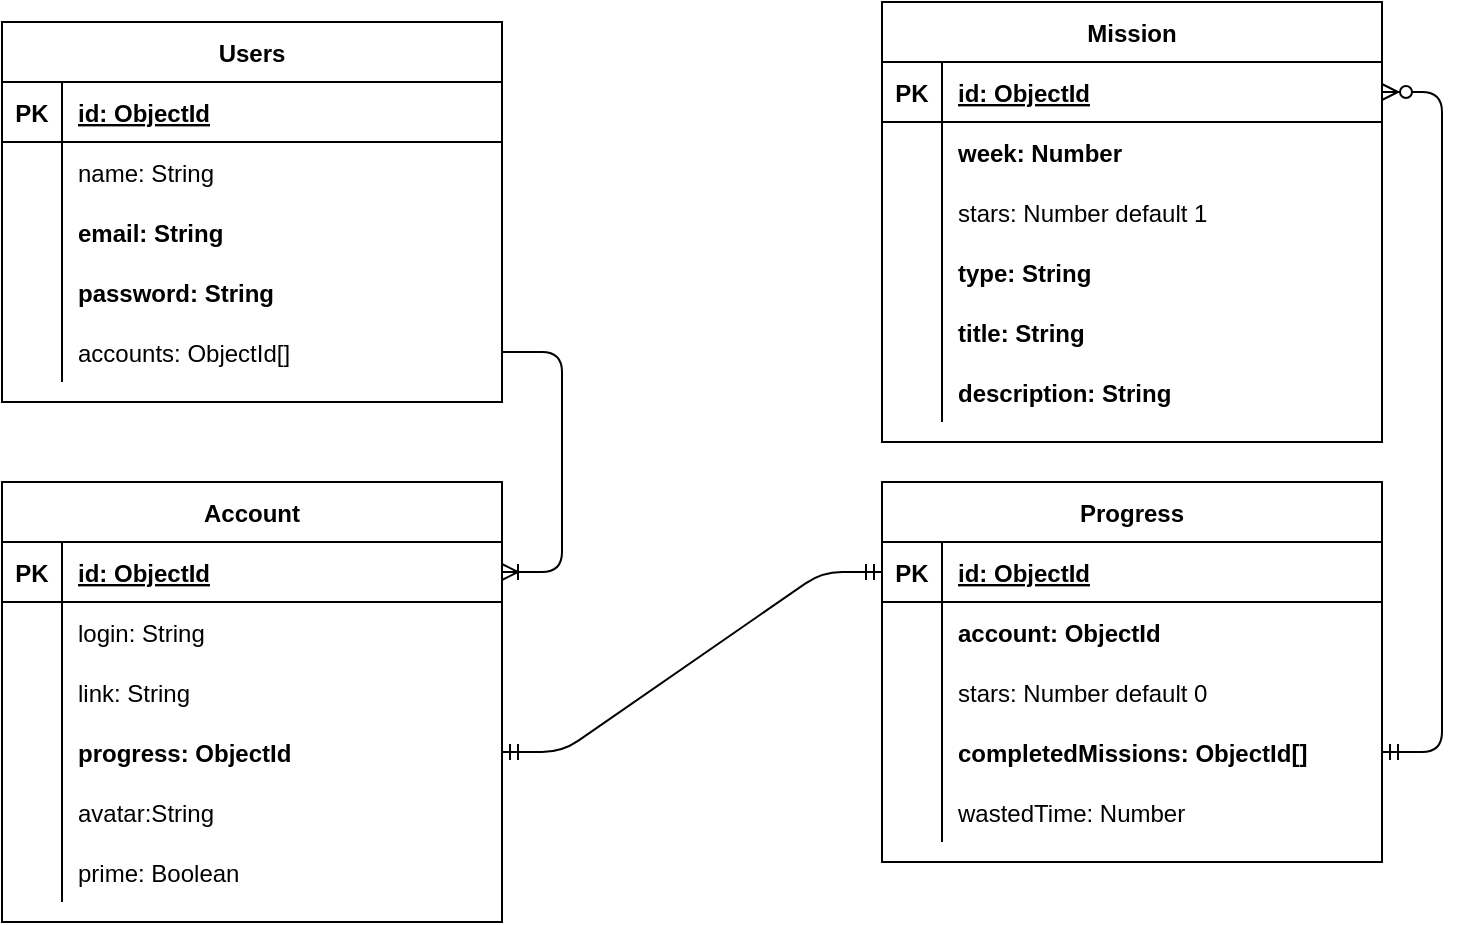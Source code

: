 <mxfile version="14.5.1" type="device"><diagram id="R2lEEEUBdFMjLlhIrx00" name="Page-1"><mxGraphModel dx="1038" dy="588" grid="1" gridSize="10" guides="1" tooltips="1" connect="1" arrows="1" fold="1" page="1" pageScale="1" pageWidth="850" pageHeight="1100" math="0" shadow="0" extFonts="Permanent Marker^https://fonts.googleapis.com/css?family=Permanent+Marker"><root><mxCell id="0"/><mxCell id="1" parent="0"/><mxCell id="2nVReTgH--5swr2ddZFo-4" value="Users" style="shape=table;startSize=30;container=1;collapsible=1;childLayout=tableLayout;fixedRows=1;rowLines=0;fontStyle=1;align=center;resizeLast=1;" vertex="1" parent="1"><mxGeometry x="40" y="90" width="250" height="190" as="geometry"/></mxCell><mxCell id="2nVReTgH--5swr2ddZFo-5" value="" style="shape=partialRectangle;collapsible=0;dropTarget=0;pointerEvents=0;fillColor=none;points=[[0,0.5],[1,0.5]];portConstraint=eastwest;top=0;left=0;right=0;bottom=1;" vertex="1" parent="2nVReTgH--5swr2ddZFo-4"><mxGeometry y="30" width="250" height="30" as="geometry"/></mxCell><mxCell id="2nVReTgH--5swr2ddZFo-6" value="PK" style="shape=partialRectangle;overflow=hidden;connectable=0;fillColor=none;top=0;left=0;bottom=0;right=0;fontStyle=1;" vertex="1" parent="2nVReTgH--5swr2ddZFo-5"><mxGeometry width="30" height="30" as="geometry"/></mxCell><mxCell id="2nVReTgH--5swr2ddZFo-7" value="id: ObjectId" style="shape=partialRectangle;overflow=hidden;connectable=0;fillColor=none;top=0;left=0;bottom=0;right=0;align=left;spacingLeft=6;fontStyle=5;" vertex="1" parent="2nVReTgH--5swr2ddZFo-5"><mxGeometry x="30" width="220" height="30" as="geometry"/></mxCell><mxCell id="2nVReTgH--5swr2ddZFo-8" value="" style="shape=partialRectangle;collapsible=0;dropTarget=0;pointerEvents=0;fillColor=none;points=[[0,0.5],[1,0.5]];portConstraint=eastwest;top=0;left=0;right=0;bottom=0;" vertex="1" parent="2nVReTgH--5swr2ddZFo-4"><mxGeometry y="60" width="250" height="30" as="geometry"/></mxCell><mxCell id="2nVReTgH--5swr2ddZFo-9" value="" style="shape=partialRectangle;overflow=hidden;connectable=0;fillColor=none;top=0;left=0;bottom=0;right=0;" vertex="1" parent="2nVReTgH--5swr2ddZFo-8"><mxGeometry width="30" height="30" as="geometry"/></mxCell><mxCell id="2nVReTgH--5swr2ddZFo-10" value="name: String" style="shape=partialRectangle;overflow=hidden;connectable=0;fillColor=none;top=0;left=0;bottom=0;right=0;align=left;spacingLeft=6;" vertex="1" parent="2nVReTgH--5swr2ddZFo-8"><mxGeometry x="30" width="220" height="30" as="geometry"/></mxCell><mxCell id="2nVReTgH--5swr2ddZFo-11" value="" style="shape=partialRectangle;collapsible=0;dropTarget=0;pointerEvents=0;fillColor=none;points=[[0,0.5],[1,0.5]];portConstraint=eastwest;top=0;left=0;right=0;bottom=0;" vertex="1" parent="2nVReTgH--5swr2ddZFo-4"><mxGeometry y="90" width="250" height="30" as="geometry"/></mxCell><mxCell id="2nVReTgH--5swr2ddZFo-12" value="" style="shape=partialRectangle;overflow=hidden;connectable=0;fillColor=none;top=0;left=0;bottom=0;right=0;" vertex="1" parent="2nVReTgH--5swr2ddZFo-11"><mxGeometry width="30" height="30" as="geometry"/></mxCell><mxCell id="2nVReTgH--5swr2ddZFo-13" value="email: String" style="shape=partialRectangle;overflow=hidden;connectable=0;fillColor=none;top=0;left=0;bottom=0;right=0;align=left;spacingLeft=6;fontStyle=1" vertex="1" parent="2nVReTgH--5swr2ddZFo-11"><mxGeometry x="30" width="220" height="30" as="geometry"/></mxCell><mxCell id="2nVReTgH--5swr2ddZFo-14" value="" style="shape=partialRectangle;collapsible=0;dropTarget=0;pointerEvents=0;fillColor=none;points=[[0,0.5],[1,0.5]];portConstraint=eastwest;top=0;left=0;right=0;bottom=0;" vertex="1" parent="2nVReTgH--5swr2ddZFo-4"><mxGeometry y="120" width="250" height="30" as="geometry"/></mxCell><mxCell id="2nVReTgH--5swr2ddZFo-15" value="" style="shape=partialRectangle;overflow=hidden;connectable=0;fillColor=none;top=0;left=0;bottom=0;right=0;" vertex="1" parent="2nVReTgH--5swr2ddZFo-14"><mxGeometry width="30" height="30" as="geometry"/></mxCell><mxCell id="2nVReTgH--5swr2ddZFo-16" value="password: String" style="shape=partialRectangle;overflow=hidden;connectable=0;fillColor=none;top=0;left=0;bottom=0;right=0;align=left;spacingLeft=6;fontStyle=1" vertex="1" parent="2nVReTgH--5swr2ddZFo-14"><mxGeometry x="30" width="220" height="30" as="geometry"/></mxCell><mxCell id="2nVReTgH--5swr2ddZFo-17" value="" style="shape=partialRectangle;collapsible=0;dropTarget=0;pointerEvents=0;fillColor=none;points=[[0,0.5],[1,0.5]];portConstraint=eastwest;top=0;left=0;right=0;bottom=0;" vertex="1" parent="2nVReTgH--5swr2ddZFo-4"><mxGeometry y="150" width="250" height="30" as="geometry"/></mxCell><mxCell id="2nVReTgH--5swr2ddZFo-18" value="" style="shape=partialRectangle;overflow=hidden;connectable=0;fillColor=none;top=0;left=0;bottom=0;right=0;" vertex="1" parent="2nVReTgH--5swr2ddZFo-17"><mxGeometry width="30" height="30" as="geometry"/></mxCell><mxCell id="2nVReTgH--5swr2ddZFo-19" value="accounts: ObjectId[]" style="shape=partialRectangle;overflow=hidden;connectable=0;fillColor=none;top=0;left=0;bottom=0;right=0;align=left;spacingLeft=6;fontStyle=0" vertex="1" parent="2nVReTgH--5swr2ddZFo-17"><mxGeometry x="30" width="220" height="30" as="geometry"/></mxCell><mxCell id="2nVReTgH--5swr2ddZFo-20" value="Account" style="shape=table;startSize=30;container=1;collapsible=1;childLayout=tableLayout;fixedRows=1;rowLines=0;fontStyle=1;align=center;resizeLast=1;" vertex="1" parent="1"><mxGeometry x="40" y="320" width="250" height="220" as="geometry"/></mxCell><mxCell id="2nVReTgH--5swr2ddZFo-21" value="" style="shape=partialRectangle;collapsible=0;dropTarget=0;pointerEvents=0;fillColor=none;points=[[0,0.5],[1,0.5]];portConstraint=eastwest;top=0;left=0;right=0;bottom=1;" vertex="1" parent="2nVReTgH--5swr2ddZFo-20"><mxGeometry y="30" width="250" height="30" as="geometry"/></mxCell><mxCell id="2nVReTgH--5swr2ddZFo-22" value="PK" style="shape=partialRectangle;overflow=hidden;connectable=0;fillColor=none;top=0;left=0;bottom=0;right=0;fontStyle=1;" vertex="1" parent="2nVReTgH--5swr2ddZFo-21"><mxGeometry width="30" height="30" as="geometry"/></mxCell><mxCell id="2nVReTgH--5swr2ddZFo-23" value="id: ObjectId" style="shape=partialRectangle;overflow=hidden;connectable=0;fillColor=none;top=0;left=0;bottom=0;right=0;align=left;spacingLeft=6;fontStyle=5;" vertex="1" parent="2nVReTgH--5swr2ddZFo-21"><mxGeometry x="30" width="220" height="30" as="geometry"/></mxCell><mxCell id="2nVReTgH--5swr2ddZFo-24" value="" style="shape=partialRectangle;collapsible=0;dropTarget=0;pointerEvents=0;fillColor=none;points=[[0,0.5],[1,0.5]];portConstraint=eastwest;top=0;left=0;right=0;bottom=0;" vertex="1" parent="2nVReTgH--5swr2ddZFo-20"><mxGeometry y="60" width="250" height="30" as="geometry"/></mxCell><mxCell id="2nVReTgH--5swr2ddZFo-25" value="" style="shape=partialRectangle;overflow=hidden;connectable=0;fillColor=none;top=0;left=0;bottom=0;right=0;" vertex="1" parent="2nVReTgH--5swr2ddZFo-24"><mxGeometry width="30" height="30" as="geometry"/></mxCell><mxCell id="2nVReTgH--5swr2ddZFo-26" value="login: String" style="shape=partialRectangle;overflow=hidden;connectable=0;fillColor=none;top=0;left=0;bottom=0;right=0;align=left;spacingLeft=6;" vertex="1" parent="2nVReTgH--5swr2ddZFo-24"><mxGeometry x="30" width="220" height="30" as="geometry"/></mxCell><mxCell id="2nVReTgH--5swr2ddZFo-27" value="" style="shape=partialRectangle;collapsible=0;dropTarget=0;pointerEvents=0;fillColor=none;points=[[0,0.5],[1,0.5]];portConstraint=eastwest;top=0;left=0;right=0;bottom=0;" vertex="1" parent="2nVReTgH--5swr2ddZFo-20"><mxGeometry y="90" width="250" height="30" as="geometry"/></mxCell><mxCell id="2nVReTgH--5swr2ddZFo-28" value="" style="shape=partialRectangle;overflow=hidden;connectable=0;fillColor=none;top=0;left=0;bottom=0;right=0;" vertex="1" parent="2nVReTgH--5swr2ddZFo-27"><mxGeometry width="30" height="30" as="geometry"/></mxCell><mxCell id="2nVReTgH--5swr2ddZFo-29" value="link: String" style="shape=partialRectangle;overflow=hidden;connectable=0;fillColor=none;top=0;left=0;bottom=0;right=0;align=left;spacingLeft=6;fontStyle=0" vertex="1" parent="2nVReTgH--5swr2ddZFo-27"><mxGeometry x="30" width="220" height="30" as="geometry"/></mxCell><mxCell id="2nVReTgH--5swr2ddZFo-30" value="" style="shape=partialRectangle;collapsible=0;dropTarget=0;pointerEvents=0;fillColor=none;points=[[0,0.5],[1,0.5]];portConstraint=eastwest;top=0;left=0;right=0;bottom=0;" vertex="1" parent="2nVReTgH--5swr2ddZFo-20"><mxGeometry y="120" width="250" height="30" as="geometry"/></mxCell><mxCell id="2nVReTgH--5swr2ddZFo-31" value="" style="shape=partialRectangle;overflow=hidden;connectable=0;fillColor=none;top=0;left=0;bottom=0;right=0;" vertex="1" parent="2nVReTgH--5swr2ddZFo-30"><mxGeometry width="30" height="30" as="geometry"/></mxCell><mxCell id="2nVReTgH--5swr2ddZFo-32" value="progress: ObjectId" style="shape=partialRectangle;overflow=hidden;connectable=0;fillColor=none;top=0;left=0;bottom=0;right=0;align=left;spacingLeft=6;fontStyle=1" vertex="1" parent="2nVReTgH--5swr2ddZFo-30"><mxGeometry x="30" width="220" height="30" as="geometry"/></mxCell><mxCell id="2nVReTgH--5swr2ddZFo-33" value="" style="shape=partialRectangle;collapsible=0;dropTarget=0;pointerEvents=0;fillColor=none;points=[[0,0.5],[1,0.5]];portConstraint=eastwest;top=0;left=0;right=0;bottom=0;" vertex="1" parent="2nVReTgH--5swr2ddZFo-20"><mxGeometry y="150" width="250" height="30" as="geometry"/></mxCell><mxCell id="2nVReTgH--5swr2ddZFo-34" value="" style="shape=partialRectangle;overflow=hidden;connectable=0;fillColor=none;top=0;left=0;bottom=0;right=0;" vertex="1" parent="2nVReTgH--5swr2ddZFo-33"><mxGeometry width="30" height="30" as="geometry"/></mxCell><mxCell id="2nVReTgH--5swr2ddZFo-35" value="avatar:String" style="shape=partialRectangle;overflow=hidden;connectable=0;fillColor=none;top=0;left=0;bottom=0;right=0;align=left;spacingLeft=6;fontStyle=0" vertex="1" parent="2nVReTgH--5swr2ddZFo-33"><mxGeometry x="30" width="220" height="30" as="geometry"/></mxCell><mxCell id="2nVReTgH--5swr2ddZFo-36" value="" style="shape=partialRectangle;collapsible=0;dropTarget=0;pointerEvents=0;fillColor=none;points=[[0,0.5],[1,0.5]];portConstraint=eastwest;top=0;left=0;right=0;bottom=0;" vertex="1" parent="2nVReTgH--5swr2ddZFo-20"><mxGeometry y="180" width="250" height="30" as="geometry"/></mxCell><mxCell id="2nVReTgH--5swr2ddZFo-37" value="" style="shape=partialRectangle;overflow=hidden;connectable=0;fillColor=none;top=0;left=0;bottom=0;right=0;" vertex="1" parent="2nVReTgH--5swr2ddZFo-36"><mxGeometry width="30" height="30" as="geometry"/></mxCell><mxCell id="2nVReTgH--5swr2ddZFo-38" value="prime: Boolean" style="shape=partialRectangle;overflow=hidden;connectable=0;fillColor=none;top=0;left=0;bottom=0;right=0;align=left;spacingLeft=6;fontStyle=0" vertex="1" parent="2nVReTgH--5swr2ddZFo-36"><mxGeometry x="30" width="220" height="30" as="geometry"/></mxCell><mxCell id="2nVReTgH--5swr2ddZFo-39" value="Progress" style="shape=table;startSize=30;container=1;collapsible=1;childLayout=tableLayout;fixedRows=1;rowLines=0;fontStyle=1;align=center;resizeLast=1;" vertex="1" parent="1"><mxGeometry x="480" y="320" width="250" height="190" as="geometry"/></mxCell><mxCell id="2nVReTgH--5swr2ddZFo-40" value="" style="shape=partialRectangle;collapsible=0;dropTarget=0;pointerEvents=0;fillColor=none;points=[[0,0.5],[1,0.5]];portConstraint=eastwest;top=0;left=0;right=0;bottom=1;" vertex="1" parent="2nVReTgH--5swr2ddZFo-39"><mxGeometry y="30" width="250" height="30" as="geometry"/></mxCell><mxCell id="2nVReTgH--5swr2ddZFo-41" value="PK" style="shape=partialRectangle;overflow=hidden;connectable=0;fillColor=none;top=0;left=0;bottom=0;right=0;fontStyle=1;" vertex="1" parent="2nVReTgH--5swr2ddZFo-40"><mxGeometry width="30" height="30" as="geometry"/></mxCell><mxCell id="2nVReTgH--5swr2ddZFo-42" value="id: ObjectId" style="shape=partialRectangle;overflow=hidden;connectable=0;fillColor=none;top=0;left=0;bottom=0;right=0;align=left;spacingLeft=6;fontStyle=5;" vertex="1" parent="2nVReTgH--5swr2ddZFo-40"><mxGeometry x="30" width="220" height="30" as="geometry"/></mxCell><mxCell id="2nVReTgH--5swr2ddZFo-43" value="" style="shape=partialRectangle;collapsible=0;dropTarget=0;pointerEvents=0;fillColor=none;points=[[0,0.5],[1,0.5]];portConstraint=eastwest;top=0;left=0;right=0;bottom=0;" vertex="1" parent="2nVReTgH--5swr2ddZFo-39"><mxGeometry y="60" width="250" height="30" as="geometry"/></mxCell><mxCell id="2nVReTgH--5swr2ddZFo-44" value="" style="shape=partialRectangle;overflow=hidden;connectable=0;fillColor=none;top=0;left=0;bottom=0;right=0;" vertex="1" parent="2nVReTgH--5swr2ddZFo-43"><mxGeometry width="30" height="30" as="geometry"/></mxCell><mxCell id="2nVReTgH--5swr2ddZFo-45" value="account: ObjectId" style="shape=partialRectangle;overflow=hidden;connectable=0;fillColor=none;top=0;left=0;bottom=0;right=0;align=left;spacingLeft=6;fontStyle=1" vertex="1" parent="2nVReTgH--5swr2ddZFo-43"><mxGeometry x="30" width="220" height="30" as="geometry"/></mxCell><mxCell id="2nVReTgH--5swr2ddZFo-46" value="" style="shape=partialRectangle;collapsible=0;dropTarget=0;pointerEvents=0;fillColor=none;points=[[0,0.5],[1,0.5]];portConstraint=eastwest;top=0;left=0;right=0;bottom=0;" vertex="1" parent="2nVReTgH--5swr2ddZFo-39"><mxGeometry y="90" width="250" height="30" as="geometry"/></mxCell><mxCell id="2nVReTgH--5swr2ddZFo-47" value="" style="shape=partialRectangle;overflow=hidden;connectable=0;fillColor=none;top=0;left=0;bottom=0;right=0;" vertex="1" parent="2nVReTgH--5swr2ddZFo-46"><mxGeometry width="30" height="30" as="geometry"/></mxCell><mxCell id="2nVReTgH--5swr2ddZFo-48" value="stars: Number default 0" style="shape=partialRectangle;overflow=hidden;connectable=0;fillColor=none;top=0;left=0;bottom=0;right=0;align=left;spacingLeft=6;fontStyle=0" vertex="1" parent="2nVReTgH--5swr2ddZFo-46"><mxGeometry x="30" width="220" height="30" as="geometry"/></mxCell><mxCell id="2nVReTgH--5swr2ddZFo-49" value="" style="shape=partialRectangle;collapsible=0;dropTarget=0;pointerEvents=0;fillColor=none;points=[[0,0.5],[1,0.5]];portConstraint=eastwest;top=0;left=0;right=0;bottom=0;" vertex="1" parent="2nVReTgH--5swr2ddZFo-39"><mxGeometry y="120" width="250" height="30" as="geometry"/></mxCell><mxCell id="2nVReTgH--5swr2ddZFo-50" value="" style="shape=partialRectangle;overflow=hidden;connectable=0;fillColor=none;top=0;left=0;bottom=0;right=0;" vertex="1" parent="2nVReTgH--5swr2ddZFo-49"><mxGeometry width="30" height="30" as="geometry"/></mxCell><mxCell id="2nVReTgH--5swr2ddZFo-51" value="completedMissions: ObjectId[]" style="shape=partialRectangle;overflow=hidden;connectable=0;fillColor=none;top=0;left=0;bottom=0;right=0;align=left;spacingLeft=6;fontStyle=1" vertex="1" parent="2nVReTgH--5swr2ddZFo-49"><mxGeometry x="30" width="220" height="30" as="geometry"/></mxCell><mxCell id="2nVReTgH--5swr2ddZFo-52" value="" style="shape=partialRectangle;collapsible=0;dropTarget=0;pointerEvents=0;fillColor=none;points=[[0,0.5],[1,0.5]];portConstraint=eastwest;top=0;left=0;right=0;bottom=0;" vertex="1" parent="2nVReTgH--5swr2ddZFo-39"><mxGeometry y="150" width="250" height="30" as="geometry"/></mxCell><mxCell id="2nVReTgH--5swr2ddZFo-53" value="" style="shape=partialRectangle;overflow=hidden;connectable=0;fillColor=none;top=0;left=0;bottom=0;right=0;" vertex="1" parent="2nVReTgH--5swr2ddZFo-52"><mxGeometry width="30" height="30" as="geometry"/></mxCell><mxCell id="2nVReTgH--5swr2ddZFo-54" value="wastedTime: Number" style="shape=partialRectangle;overflow=hidden;connectable=0;fillColor=none;top=0;left=0;bottom=0;right=0;align=left;spacingLeft=6;fontStyle=0" vertex="1" parent="2nVReTgH--5swr2ddZFo-52"><mxGeometry x="30" width="220" height="30" as="geometry"/></mxCell><mxCell id="2nVReTgH--5swr2ddZFo-58" value="Mission" style="shape=table;startSize=30;container=1;collapsible=1;childLayout=tableLayout;fixedRows=1;rowLines=0;fontStyle=1;align=center;resizeLast=1;" vertex="1" parent="1"><mxGeometry x="480" y="80" width="250" height="220" as="geometry"/></mxCell><mxCell id="2nVReTgH--5swr2ddZFo-59" value="" style="shape=partialRectangle;collapsible=0;dropTarget=0;pointerEvents=0;fillColor=none;points=[[0,0.5],[1,0.5]];portConstraint=eastwest;top=0;left=0;right=0;bottom=1;" vertex="1" parent="2nVReTgH--5swr2ddZFo-58"><mxGeometry y="30" width="250" height="30" as="geometry"/></mxCell><mxCell id="2nVReTgH--5swr2ddZFo-60" value="PK" style="shape=partialRectangle;overflow=hidden;connectable=0;fillColor=none;top=0;left=0;bottom=0;right=0;fontStyle=1;" vertex="1" parent="2nVReTgH--5swr2ddZFo-59"><mxGeometry width="30" height="30" as="geometry"/></mxCell><mxCell id="2nVReTgH--5swr2ddZFo-61" value="id: ObjectId" style="shape=partialRectangle;overflow=hidden;connectable=0;fillColor=none;top=0;left=0;bottom=0;right=0;align=left;spacingLeft=6;fontStyle=5;" vertex="1" parent="2nVReTgH--5swr2ddZFo-59"><mxGeometry x="30" width="220" height="30" as="geometry"/></mxCell><mxCell id="2nVReTgH--5swr2ddZFo-62" value="" style="shape=partialRectangle;collapsible=0;dropTarget=0;pointerEvents=0;fillColor=none;points=[[0,0.5],[1,0.5]];portConstraint=eastwest;top=0;left=0;right=0;bottom=0;" vertex="1" parent="2nVReTgH--5swr2ddZFo-58"><mxGeometry y="60" width="250" height="30" as="geometry"/></mxCell><mxCell id="2nVReTgH--5swr2ddZFo-63" value="" style="shape=partialRectangle;overflow=hidden;connectable=0;fillColor=none;top=0;left=0;bottom=0;right=0;" vertex="1" parent="2nVReTgH--5swr2ddZFo-62"><mxGeometry width="30" height="30" as="geometry"/></mxCell><mxCell id="2nVReTgH--5swr2ddZFo-64" value="week: Number" style="shape=partialRectangle;overflow=hidden;connectable=0;fillColor=none;top=0;left=0;bottom=0;right=0;align=left;spacingLeft=6;fontStyle=1" vertex="1" parent="2nVReTgH--5swr2ddZFo-62"><mxGeometry x="30" width="220" height="30" as="geometry"/></mxCell><mxCell id="2nVReTgH--5swr2ddZFo-65" value="" style="shape=partialRectangle;collapsible=0;dropTarget=0;pointerEvents=0;fillColor=none;points=[[0,0.5],[1,0.5]];portConstraint=eastwest;top=0;left=0;right=0;bottom=0;" vertex="1" parent="2nVReTgH--5swr2ddZFo-58"><mxGeometry y="90" width="250" height="30" as="geometry"/></mxCell><mxCell id="2nVReTgH--5swr2ddZFo-66" value="" style="shape=partialRectangle;overflow=hidden;connectable=0;fillColor=none;top=0;left=0;bottom=0;right=0;" vertex="1" parent="2nVReTgH--5swr2ddZFo-65"><mxGeometry width="30" height="30" as="geometry"/></mxCell><mxCell id="2nVReTgH--5swr2ddZFo-67" value="stars: Number default 1" style="shape=partialRectangle;overflow=hidden;connectable=0;fillColor=none;top=0;left=0;bottom=0;right=0;align=left;spacingLeft=6;fontStyle=0" vertex="1" parent="2nVReTgH--5swr2ddZFo-65"><mxGeometry x="30" width="220" height="30" as="geometry"/></mxCell><mxCell id="2nVReTgH--5swr2ddZFo-68" value="" style="shape=partialRectangle;collapsible=0;dropTarget=0;pointerEvents=0;fillColor=none;points=[[0,0.5],[1,0.5]];portConstraint=eastwest;top=0;left=0;right=0;bottom=0;" vertex="1" parent="2nVReTgH--5swr2ddZFo-58"><mxGeometry y="120" width="250" height="30" as="geometry"/></mxCell><mxCell id="2nVReTgH--5swr2ddZFo-69" value="" style="shape=partialRectangle;overflow=hidden;connectable=0;fillColor=none;top=0;left=0;bottom=0;right=0;" vertex="1" parent="2nVReTgH--5swr2ddZFo-68"><mxGeometry width="30" height="30" as="geometry"/></mxCell><mxCell id="2nVReTgH--5swr2ddZFo-70" value="type: String" style="shape=partialRectangle;overflow=hidden;connectable=0;fillColor=none;top=0;left=0;bottom=0;right=0;align=left;spacingLeft=6;fontStyle=1" vertex="1" parent="2nVReTgH--5swr2ddZFo-68"><mxGeometry x="30" width="220" height="30" as="geometry"/></mxCell><mxCell id="2nVReTgH--5swr2ddZFo-71" value="" style="shape=partialRectangle;collapsible=0;dropTarget=0;pointerEvents=0;fillColor=none;points=[[0,0.5],[1,0.5]];portConstraint=eastwest;top=0;left=0;right=0;bottom=0;" vertex="1" parent="2nVReTgH--5swr2ddZFo-58"><mxGeometry y="150" width="250" height="30" as="geometry"/></mxCell><mxCell id="2nVReTgH--5swr2ddZFo-72" value="" style="shape=partialRectangle;overflow=hidden;connectable=0;fillColor=none;top=0;left=0;bottom=0;right=0;" vertex="1" parent="2nVReTgH--5swr2ddZFo-71"><mxGeometry width="30" height="30" as="geometry"/></mxCell><mxCell id="2nVReTgH--5swr2ddZFo-73" value="title: String" style="shape=partialRectangle;overflow=hidden;connectable=0;fillColor=none;top=0;left=0;bottom=0;right=0;align=left;spacingLeft=6;fontStyle=1" vertex="1" parent="2nVReTgH--5swr2ddZFo-71"><mxGeometry x="30" width="220" height="30" as="geometry"/></mxCell><mxCell id="2nVReTgH--5swr2ddZFo-74" value="" style="shape=partialRectangle;collapsible=0;dropTarget=0;pointerEvents=0;fillColor=none;points=[[0,0.5],[1,0.5]];portConstraint=eastwest;top=0;left=0;right=0;bottom=0;" vertex="1" parent="2nVReTgH--5swr2ddZFo-58"><mxGeometry y="180" width="250" height="30" as="geometry"/></mxCell><mxCell id="2nVReTgH--5swr2ddZFo-75" value="" style="shape=partialRectangle;overflow=hidden;connectable=0;fillColor=none;top=0;left=0;bottom=0;right=0;" vertex="1" parent="2nVReTgH--5swr2ddZFo-74"><mxGeometry width="30" height="30" as="geometry"/></mxCell><mxCell id="2nVReTgH--5swr2ddZFo-76" value="description: String" style="shape=partialRectangle;overflow=hidden;connectable=0;fillColor=none;top=0;left=0;bottom=0;right=0;align=left;spacingLeft=6;fontStyle=1" vertex="1" parent="2nVReTgH--5swr2ddZFo-74"><mxGeometry x="30" width="220" height="30" as="geometry"/></mxCell><mxCell id="2nVReTgH--5swr2ddZFo-78" value="" style="edgeStyle=entityRelationEdgeStyle;fontSize=12;html=1;endArrow=ERoneToMany;entryX=1;entryY=0.5;entryDx=0;entryDy=0;exitX=1;exitY=0.5;exitDx=0;exitDy=0;" edge="1" parent="1" source="2nVReTgH--5swr2ddZFo-17" target="2nVReTgH--5swr2ddZFo-21"><mxGeometry width="100" height="100" relative="1" as="geometry"><mxPoint x="400" y="350" as="sourcePoint"/><mxPoint x="500" y="250" as="targetPoint"/></mxGeometry></mxCell><mxCell id="2nVReTgH--5swr2ddZFo-79" value="" style="edgeStyle=entityRelationEdgeStyle;fontSize=12;html=1;endArrow=ERmandOne;startArrow=ERmandOne;exitX=1;exitY=0.5;exitDx=0;exitDy=0;entryX=0;entryY=0.5;entryDx=0;entryDy=0;" edge="1" parent="1" source="2nVReTgH--5swr2ddZFo-30" target="2nVReTgH--5swr2ddZFo-40"><mxGeometry width="100" height="100" relative="1" as="geometry"><mxPoint x="325" y="480" as="sourcePoint"/><mxPoint x="425" y="380" as="targetPoint"/></mxGeometry></mxCell><mxCell id="2nVReTgH--5swr2ddZFo-81" value="" style="edgeStyle=entityRelationEdgeStyle;fontSize=12;html=1;endArrow=ERzeroToMany;startArrow=ERmandOne;exitX=1;exitY=0.5;exitDx=0;exitDy=0;entryX=1;entryY=0.5;entryDx=0;entryDy=0;" edge="1" parent="1" source="2nVReTgH--5swr2ddZFo-49" target="2nVReTgH--5swr2ddZFo-59"><mxGeometry width="100" height="100" relative="1" as="geometry"><mxPoint x="760" y="450" as="sourcePoint"/><mxPoint x="860" y="350" as="targetPoint"/></mxGeometry></mxCell></root></mxGraphModel></diagram></mxfile>